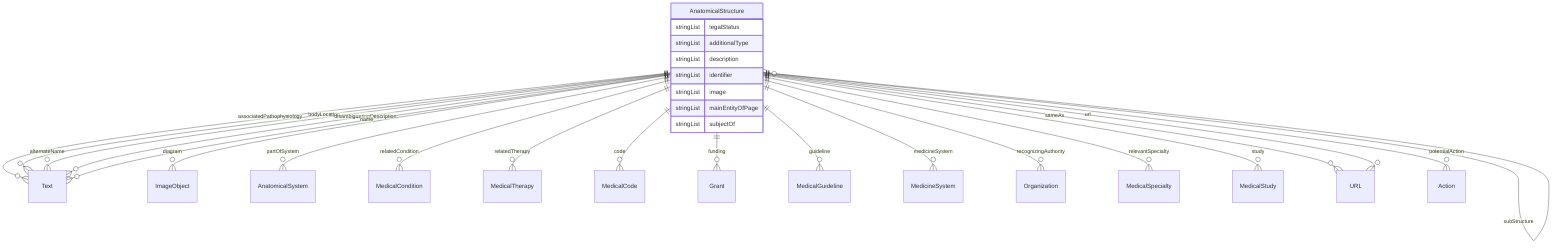 erDiagram
AnatomicalStructure {
    stringList legalStatus  
    stringList additionalType  
    stringList description  
    stringList identifier  
    stringList image  
    stringList mainEntityOfPage  
    stringList subjectOf  
}

AnatomicalStructure ||--}o Text : "associatedPathophysiology"
AnatomicalStructure ||--}o Text : "bodyLocation"
AnatomicalStructure ||--}o AnatomicalStructure : "connectedTo"
AnatomicalStructure ||--}o ImageObject : "diagram"
AnatomicalStructure ||--}o AnatomicalSystem : "partOfSystem"
AnatomicalStructure ||--}o MedicalCondition : "relatedCondition"
AnatomicalStructure ||--}o MedicalTherapy : "relatedTherapy"
AnatomicalStructure ||--}o AnatomicalStructure : "subStructure"
AnatomicalStructure ||--}o MedicalCode : "code"
AnatomicalStructure ||--}o Grant : "funding"
AnatomicalStructure ||--}o MedicalGuideline : "guideline"
AnatomicalStructure ||--}o MedicineSystem : "medicineSystem"
AnatomicalStructure ||--}o Organization : "recognizingAuthority"
AnatomicalStructure ||--}o MedicalSpecialty : "relevantSpecialty"
AnatomicalStructure ||--}o MedicalStudy : "study"
AnatomicalStructure ||--}o Text : "alternateName"
AnatomicalStructure ||--}o Text : "disambiguatingDescription"
AnatomicalStructure ||--}o Text : "name"
AnatomicalStructure ||--}o URL : "sameAs"
AnatomicalStructure ||--}o Action : "potentialAction"
AnatomicalStructure ||--}o URL : "url"